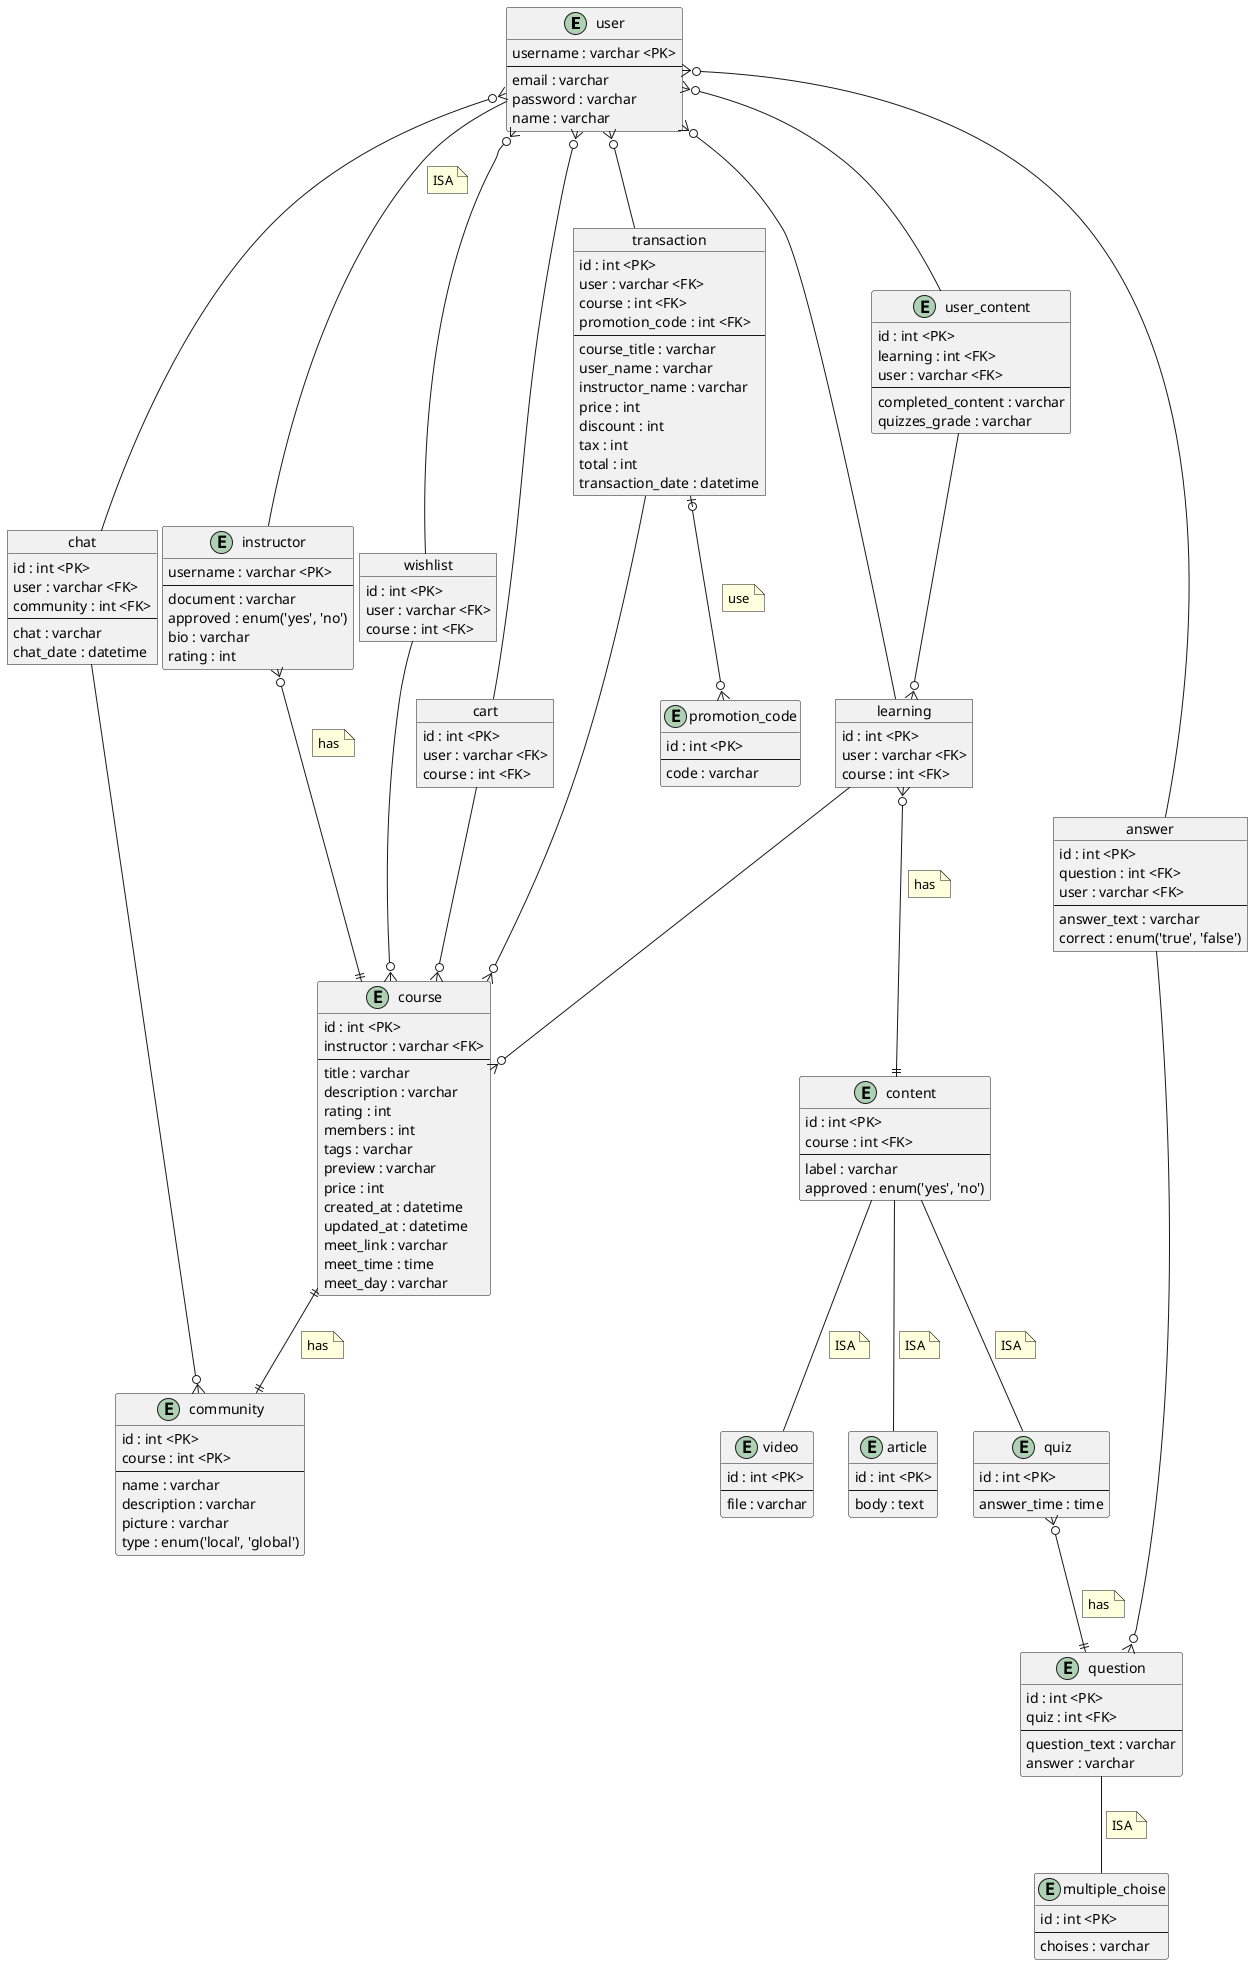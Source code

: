 @startuml LearNteach
entity user {
    username : varchar <PK>
    --
    email : varchar
    password : varchar
    name : varchar
}

entity community {
    id : int <PK>
    course : int <PK>
    --
    name : varchar
    description : varchar
    picture : varchar
    type : enum('local', 'global')
}

object chat {
    id : int <PK>
    user : varchar <FK>
    community : int <FK>
    --
    chat : varchar
    chat_date : datetime
}

entity instructor {
    username : varchar <PK>
    --
    document : varchar
    approved : enum('yes', 'no')
    bio : varchar
    rating : int
}

entity course {
    id : int <PK>
    instructor : varchar <FK>
    --
    title : varchar
    description : varchar
    rating : int
    members : int
    tags : varchar
    preview : varchar
    price : int
    created_at : datetime
    updated_at : datetime
    meet_link : varchar
    meet_time : time
    meet_day : varchar
}

object wishlist {
    id : int <PK>
    user : varchar <FK>
    course : int <FK>
}

object cart {
    id : int <PK>
    user : varchar <FK>
    course : int <FK>
}

entity promotion_code {
    id : int <PK>
    --
    code : varchar
}

object transaction {
    id : int <PK>
    user : varchar <FK>
    course : int <FK>
    promotion_code : int <FK>
    --
    course_title : varchar
    user_name : varchar
    instructor_name : varchar
    price : int
    discount : int
    tax : int
    total : int
    transaction_date : datetime
}

object learning {
    id : int <PK>
    user : varchar <FK>
    course : int <FK>
}

entity user_content {
    id : int <PK>
    learning : int <FK>
    user : varchar <FK>
    --
    completed_content : varchar
    quizzes_grade : varchar
}

entity content {
    id : int <PK>
    course : int <FK>
    --
    label : varchar
    approved : enum('yes', 'no')
}

entity video {
    id : int <PK>
    --
    file : varchar
}

entity article {
    id : int <PK>
    --
    body : text
}

entity quiz {
    id : int <PK>
    --
    answer_time : time
}

object answer {
    id : int <PK>
    question : int <FK>
    user : varchar <FK>
    --
    answer_text : varchar
    correct : enum('true', 'false')
}

entity question {
    id : int <PK>
    quiz : int <FK>
    --
    question_text : varchar
    answer : varchar
}

entity multiple_choise {
    id : int <PK>
    --
    choises : varchar
}

user -- instructor
note on link
    ISA
end note

instructor }o--|| course
note on link
    has
end note

user }o-- wishlist
wishlist --o{ course

user }o-- learning
learning --o{ course

user }o-- cart
cart --o{ course

user }o-- transaction
transaction --o{ course

learning }o--|| content
note on link
    has
end note

transaction |o--o{ promotion_code
note on link
    use
end note

content -- video
note on link
    ISA
end note
content -- quiz
note on link
    ISA
end note
content -- article
note on link
    ISA
end note

quiz }o--|| question
note on link
    has
end note

question -- multiple_choise
note on link
    ISA
end note

course ||--|| community
note on link
    has
end note

user }o-- chat
chat --o{ community

user }o-- answer
answer --o{ question

user }o-- user_content
user_content --o{ learning

@enduml